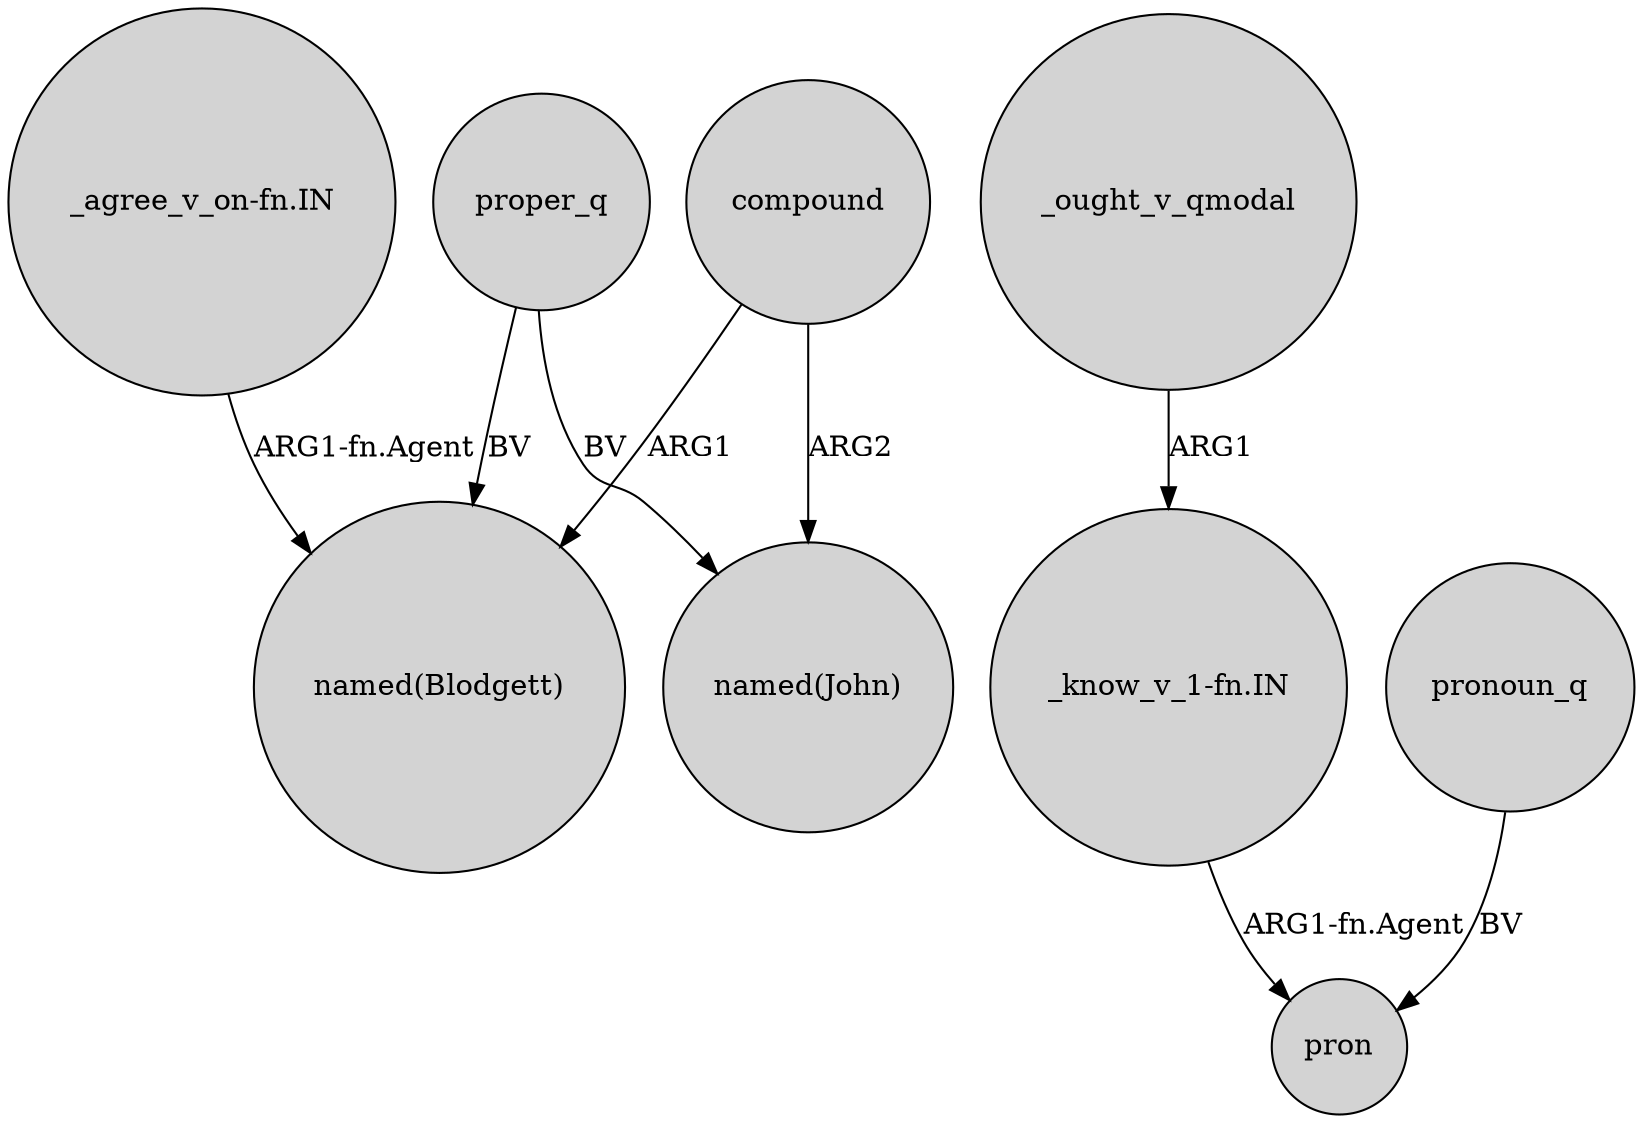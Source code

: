 digraph {
	node [shape=circle style=filled]
	compound -> "named(John)" [label=ARG2]
	"_agree_v_on-fn.IN" -> "named(Blodgett)" [label="ARG1-fn.Agent"]
	_ought_v_qmodal -> "_know_v_1-fn.IN" [label=ARG1]
	"_know_v_1-fn.IN" -> pron [label="ARG1-fn.Agent"]
	compound -> "named(Blodgett)" [label=ARG1]
	proper_q -> "named(John)" [label=BV]
	proper_q -> "named(Blodgett)" [label=BV]
	pronoun_q -> pron [label=BV]
}
